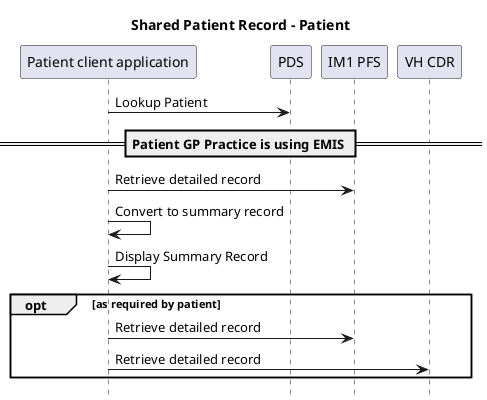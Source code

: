 @startuml

hide footbox

title "Shared Patient Record - Patient"

participant "Patient client application" as patient
participant "PDS" as pds
participant "IM1 PFS" as PFS
participant "VH CDR" as CDR

patient -> pds : Lookup Patient
== Patient GP Practice is using EMIS ==
patient -> PFS: Retrieve detailed record
patient -> patient: Convert to summary record
patient -> patient: Display Summary Record
opt as required by patient
patient -> PFS: Retrieve detailed record
patient -> CDR: Retrieve detailed record
end

@enduml

